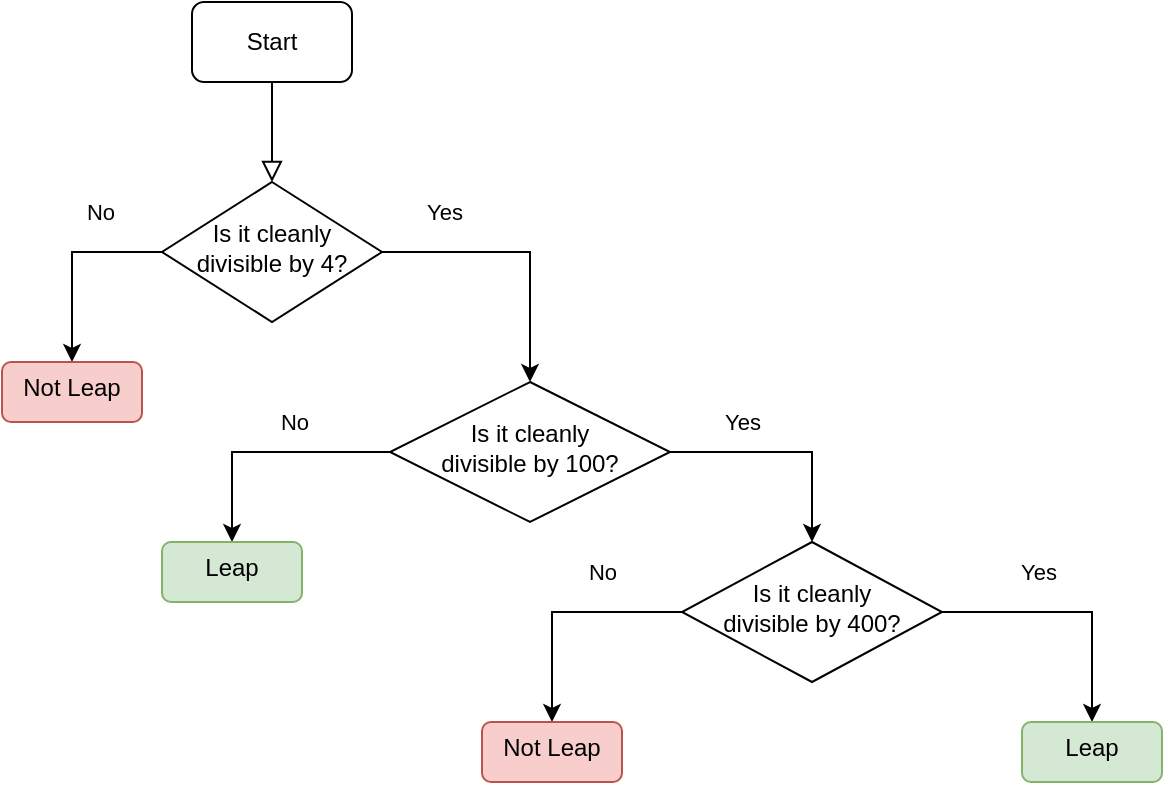<mxfile version="16.5.6" type="github">
  <diagram id="C5RBs43oDa-KdzZeNtuy" name="Page-1">
    <mxGraphModel dx="663" dy="384" grid="1" gridSize="10" guides="1" tooltips="1" connect="1" arrows="1" fold="1" page="1" pageScale="1" pageWidth="827" pageHeight="1169" math="0" shadow="0">
      <root>
        <mxCell id="WIyWlLk6GJQsqaUBKTNV-0" />
        <mxCell id="WIyWlLk6GJQsqaUBKTNV-1" parent="WIyWlLk6GJQsqaUBKTNV-0" />
        <mxCell id="WIyWlLk6GJQsqaUBKTNV-2" value="" style="rounded=0;html=1;jettySize=auto;orthogonalLoop=1;fontSize=11;endArrow=block;endFill=0;endSize=8;strokeWidth=1;shadow=0;labelBackgroundColor=none;edgeStyle=orthogonalEdgeStyle;" parent="WIyWlLk6GJQsqaUBKTNV-1" source="WIyWlLk6GJQsqaUBKTNV-3" target="WIyWlLk6GJQsqaUBKTNV-6" edge="1">
          <mxGeometry relative="1" as="geometry" />
        </mxCell>
        <mxCell id="WIyWlLk6GJQsqaUBKTNV-3" value="Start" style="rounded=1;whiteSpace=wrap;html=1;fontSize=12;glass=0;strokeWidth=1;shadow=0;" parent="WIyWlLk6GJQsqaUBKTNV-1" vertex="1">
          <mxGeometry x="175" y="80" width="80" height="40" as="geometry" />
        </mxCell>
        <mxCell id="xvfIgASQzWcQ2J9mLMjR-1" value="No" style="edgeStyle=orthogonalEdgeStyle;rounded=0;orthogonalLoop=1;jettySize=auto;html=1;" edge="1" parent="WIyWlLk6GJQsqaUBKTNV-1" source="WIyWlLk6GJQsqaUBKTNV-6" target="xvfIgASQzWcQ2J9mLMjR-0">
          <mxGeometry x="-0.368" y="-20" relative="1" as="geometry">
            <mxPoint as="offset" />
          </mxGeometry>
        </mxCell>
        <mxCell id="xvfIgASQzWcQ2J9mLMjR-9" value="Yes" style="edgeStyle=orthogonalEdgeStyle;rounded=0;orthogonalLoop=1;jettySize=auto;html=1;" edge="1" parent="WIyWlLk6GJQsqaUBKTNV-1" source="WIyWlLk6GJQsqaUBKTNV-6" target="xvfIgASQzWcQ2J9mLMjR-8">
          <mxGeometry x="-0.552" y="20" relative="1" as="geometry">
            <mxPoint as="offset" />
          </mxGeometry>
        </mxCell>
        <mxCell id="WIyWlLk6GJQsqaUBKTNV-6" value="Is it cleanly divisible by 4?" style="rhombus;whiteSpace=wrap;html=1;shadow=0;fontFamily=Helvetica;fontSize=12;align=center;strokeWidth=1;spacing=6;spacingTop=-4;" parent="WIyWlLk6GJQsqaUBKTNV-1" vertex="1">
          <mxGeometry x="160" y="170" width="110" height="70" as="geometry" />
        </mxCell>
        <mxCell id="xvfIgASQzWcQ2J9mLMjR-0" value="Not Leap" style="whiteSpace=wrap;html=1;shadow=0;strokeWidth=1;spacing=6;spacingTop=-4;direction=west;fillColor=#f8cecc;strokeColor=#b85450;rounded=1;" vertex="1" parent="WIyWlLk6GJQsqaUBKTNV-1">
          <mxGeometry x="80" y="260" width="70" height="30" as="geometry" />
        </mxCell>
        <mxCell id="xvfIgASQzWcQ2J9mLMjR-11" value="No" style="edgeStyle=orthogonalEdgeStyle;rounded=0;orthogonalLoop=1;jettySize=auto;html=1;" edge="1" parent="WIyWlLk6GJQsqaUBKTNV-1" source="xvfIgASQzWcQ2J9mLMjR-8" target="xvfIgASQzWcQ2J9mLMjR-10">
          <mxGeometry x="-0.228" y="-15" relative="1" as="geometry">
            <mxPoint as="offset" />
          </mxGeometry>
        </mxCell>
        <mxCell id="xvfIgASQzWcQ2J9mLMjR-13" value="Yes" style="edgeStyle=orthogonalEdgeStyle;rounded=0;orthogonalLoop=1;jettySize=auto;html=1;" edge="1" parent="WIyWlLk6GJQsqaUBKTNV-1" source="xvfIgASQzWcQ2J9mLMjR-8" target="xvfIgASQzWcQ2J9mLMjR-12">
          <mxGeometry x="-0.379" y="15" relative="1" as="geometry">
            <mxPoint as="offset" />
          </mxGeometry>
        </mxCell>
        <mxCell id="xvfIgASQzWcQ2J9mLMjR-8" value="Is it cleanly &lt;br&gt;divisible by 100?" style="rhombus;whiteSpace=wrap;html=1;shadow=0;fontFamily=Helvetica;fontSize=12;align=center;strokeWidth=1;spacing=6;spacingTop=-4;" vertex="1" parent="WIyWlLk6GJQsqaUBKTNV-1">
          <mxGeometry x="274" y="270" width="140" height="70" as="geometry" />
        </mxCell>
        <mxCell id="xvfIgASQzWcQ2J9mLMjR-10" value="Leap" style="whiteSpace=wrap;html=1;shadow=0;strokeWidth=1;spacing=6;spacingTop=-4;fillColor=#d5e8d4;strokeColor=#82b366;rounded=1;" vertex="1" parent="WIyWlLk6GJQsqaUBKTNV-1">
          <mxGeometry x="160" y="350" width="70" height="30" as="geometry" />
        </mxCell>
        <mxCell id="xvfIgASQzWcQ2J9mLMjR-15" value="No" style="edgeStyle=orthogonalEdgeStyle;rounded=0;orthogonalLoop=1;jettySize=auto;html=1;" edge="1" parent="WIyWlLk6GJQsqaUBKTNV-1" source="xvfIgASQzWcQ2J9mLMjR-12" target="xvfIgASQzWcQ2J9mLMjR-14">
          <mxGeometry x="-0.333" y="-20" relative="1" as="geometry">
            <mxPoint as="offset" />
          </mxGeometry>
        </mxCell>
        <mxCell id="xvfIgASQzWcQ2J9mLMjR-17" value="Yes" style="edgeStyle=orthogonalEdgeStyle;rounded=0;orthogonalLoop=1;jettySize=auto;html=1;" edge="1" parent="WIyWlLk6GJQsqaUBKTNV-1" source="xvfIgASQzWcQ2J9mLMjR-12" target="xvfIgASQzWcQ2J9mLMjR-16">
          <mxGeometry x="-0.259" y="20" relative="1" as="geometry">
            <mxPoint as="offset" />
          </mxGeometry>
        </mxCell>
        <mxCell id="xvfIgASQzWcQ2J9mLMjR-12" value="&lt;span&gt;Is it cleanly&lt;/span&gt;&lt;br&gt;&lt;span&gt;divisible by 400?&lt;/span&gt;" style="rhombus;whiteSpace=wrap;html=1;shadow=0;strokeWidth=1;spacing=6;spacingTop=-4;" vertex="1" parent="WIyWlLk6GJQsqaUBKTNV-1">
          <mxGeometry x="420" y="350" width="130" height="70" as="geometry" />
        </mxCell>
        <mxCell id="xvfIgASQzWcQ2J9mLMjR-14" value="Not Leap" style="rounded=1;whiteSpace=wrap;html=1;shadow=0;strokeWidth=1;spacing=6;spacingTop=-4;fillColor=#f8cecc;strokeColor=#b85450;" vertex="1" parent="WIyWlLk6GJQsqaUBKTNV-1">
          <mxGeometry x="320" y="440" width="70" height="30" as="geometry" />
        </mxCell>
        <mxCell id="xvfIgASQzWcQ2J9mLMjR-16" value="Leap" style="rounded=1;whiteSpace=wrap;html=1;shadow=0;strokeWidth=1;spacing=6;spacingTop=-4;fillColor=#d5e8d4;strokeColor=#82b366;" vertex="1" parent="WIyWlLk6GJQsqaUBKTNV-1">
          <mxGeometry x="590" y="440" width="70" height="30" as="geometry" />
        </mxCell>
      </root>
    </mxGraphModel>
  </diagram>
</mxfile>
